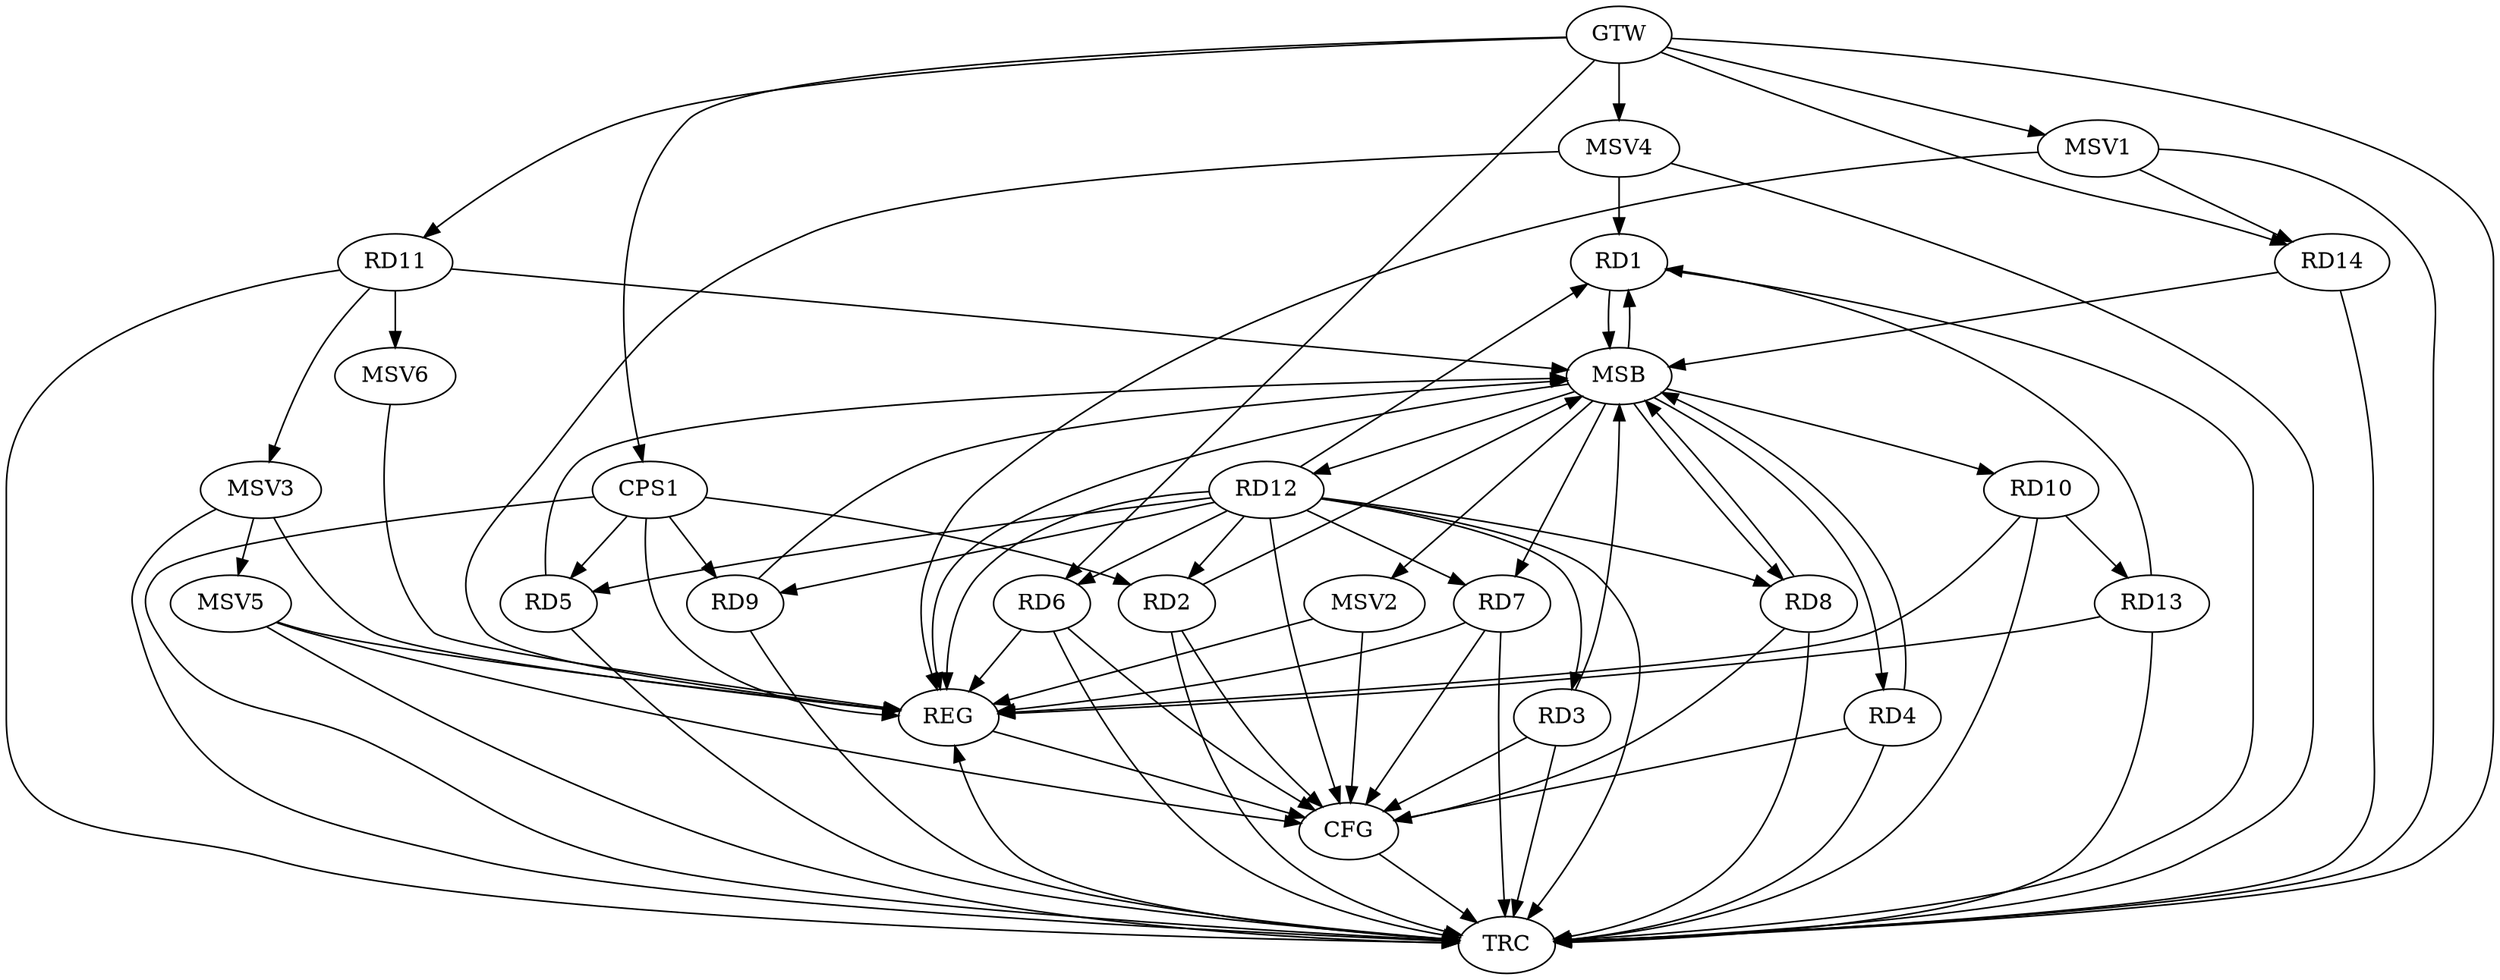 strict digraph G {
  RD1 [ label="RD1" ];
  RD2 [ label="RD2" ];
  RD3 [ label="RD3" ];
  RD4 [ label="RD4" ];
  RD5 [ label="RD5" ];
  RD6 [ label="RD6" ];
  RD7 [ label="RD7" ];
  RD8 [ label="RD8" ];
  RD9 [ label="RD9" ];
  RD10 [ label="RD10" ];
  RD11 [ label="RD11" ];
  RD12 [ label="RD12" ];
  RD13 [ label="RD13" ];
  RD14 [ label="RD14" ];
  CPS1 [ label="CPS1" ];
  GTW [ label="GTW" ];
  REG [ label="REG" ];
  MSB [ label="MSB" ];
  CFG [ label="CFG" ];
  TRC [ label="TRC" ];
  MSV1 [ label="MSV1" ];
  MSV2 [ label="MSV2" ];
  MSV3 [ label="MSV3" ];
  MSV4 [ label="MSV4" ];
  MSV5 [ label="MSV5" ];
  MSV6 [ label="MSV6" ];
  RD12 -> RD1;
  RD13 -> RD1;
  RD12 -> RD3;
  RD10 -> RD13;
  CPS1 -> RD2;
  CPS1 -> RD5;
  CPS1 -> RD9;
  GTW -> RD6;
  GTW -> RD11;
  GTW -> RD14;
  GTW -> CPS1;
  RD6 -> REG;
  RD7 -> REG;
  RD10 -> REG;
  RD12 -> REG;
  RD13 -> REG;
  CPS1 -> REG;
  RD1 -> MSB;
  MSB -> RD4;
  MSB -> REG;
  RD2 -> MSB;
  RD3 -> MSB;
  MSB -> RD8;
  RD4 -> MSB;
  MSB -> RD1;
  RD5 -> MSB;
  RD8 -> MSB;
  MSB -> RD7;
  RD9 -> MSB;
  RD11 -> MSB;
  MSB -> RD10;
  MSB -> RD12;
  RD14 -> MSB;
  RD12 -> CFG;
  RD3 -> CFG;
  RD4 -> CFG;
  RD6 -> CFG;
  RD8 -> CFG;
  RD2 -> CFG;
  RD7 -> CFG;
  REG -> CFG;
  RD1 -> TRC;
  RD2 -> TRC;
  RD3 -> TRC;
  RD4 -> TRC;
  RD5 -> TRC;
  RD6 -> TRC;
  RD7 -> TRC;
  RD8 -> TRC;
  RD9 -> TRC;
  RD10 -> TRC;
  RD11 -> TRC;
  RD12 -> TRC;
  RD13 -> TRC;
  RD14 -> TRC;
  CPS1 -> TRC;
  GTW -> TRC;
  CFG -> TRC;
  TRC -> REG;
  RD12 -> RD5;
  RD12 -> RD6;
  RD12 -> RD8;
  RD12 -> RD9;
  RD12 -> RD2;
  RD12 -> RD7;
  MSV1 -> RD14;
  GTW -> MSV1;
  MSV1 -> REG;
  MSV1 -> TRC;
  MSB -> MSV2;
  MSV2 -> REG;
  MSV2 -> CFG;
  RD11 -> MSV3;
  MSV3 -> REG;
  MSV3 -> TRC;
  MSV4 -> RD1;
  GTW -> MSV4;
  MSV4 -> REG;
  MSV4 -> TRC;
  MSV3 -> MSV5;
  MSV5 -> REG;
  MSV5 -> TRC;
  MSV5 -> CFG;
  RD11 -> MSV6;
  MSV6 -> REG;
}
